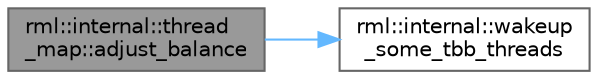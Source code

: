 digraph "rml::internal::thread_map::adjust_balance"
{
 // LATEX_PDF_SIZE
  bgcolor="transparent";
  edge [fontname=Helvetica,fontsize=10,labelfontname=Helvetica,labelfontsize=10];
  node [fontname=Helvetica,fontsize=10,shape=box,height=0.2,width=0.4];
  rankdir="LR";
  Node1 [id="Node000001",label="rml::internal::thread\l_map::adjust_balance",height=0.2,width=0.4,color="gray40", fillcolor="grey60", style="filled", fontcolor="black",tooltip=" "];
  Node1 -> Node2 [id="edge1_Node000001_Node000002",color="steelblue1",style="solid",tooltip=" "];
  Node2 [id="Node000002",label="rml::internal::wakeup\l_some_tbb_threads",height=0.2,width=0.4,color="grey40", fillcolor="white", style="filled",URL="$namespacerml_1_1internal.html#a77db009147fcaab5c299a1455af0793b",tooltip="Forward declaration"];
}
